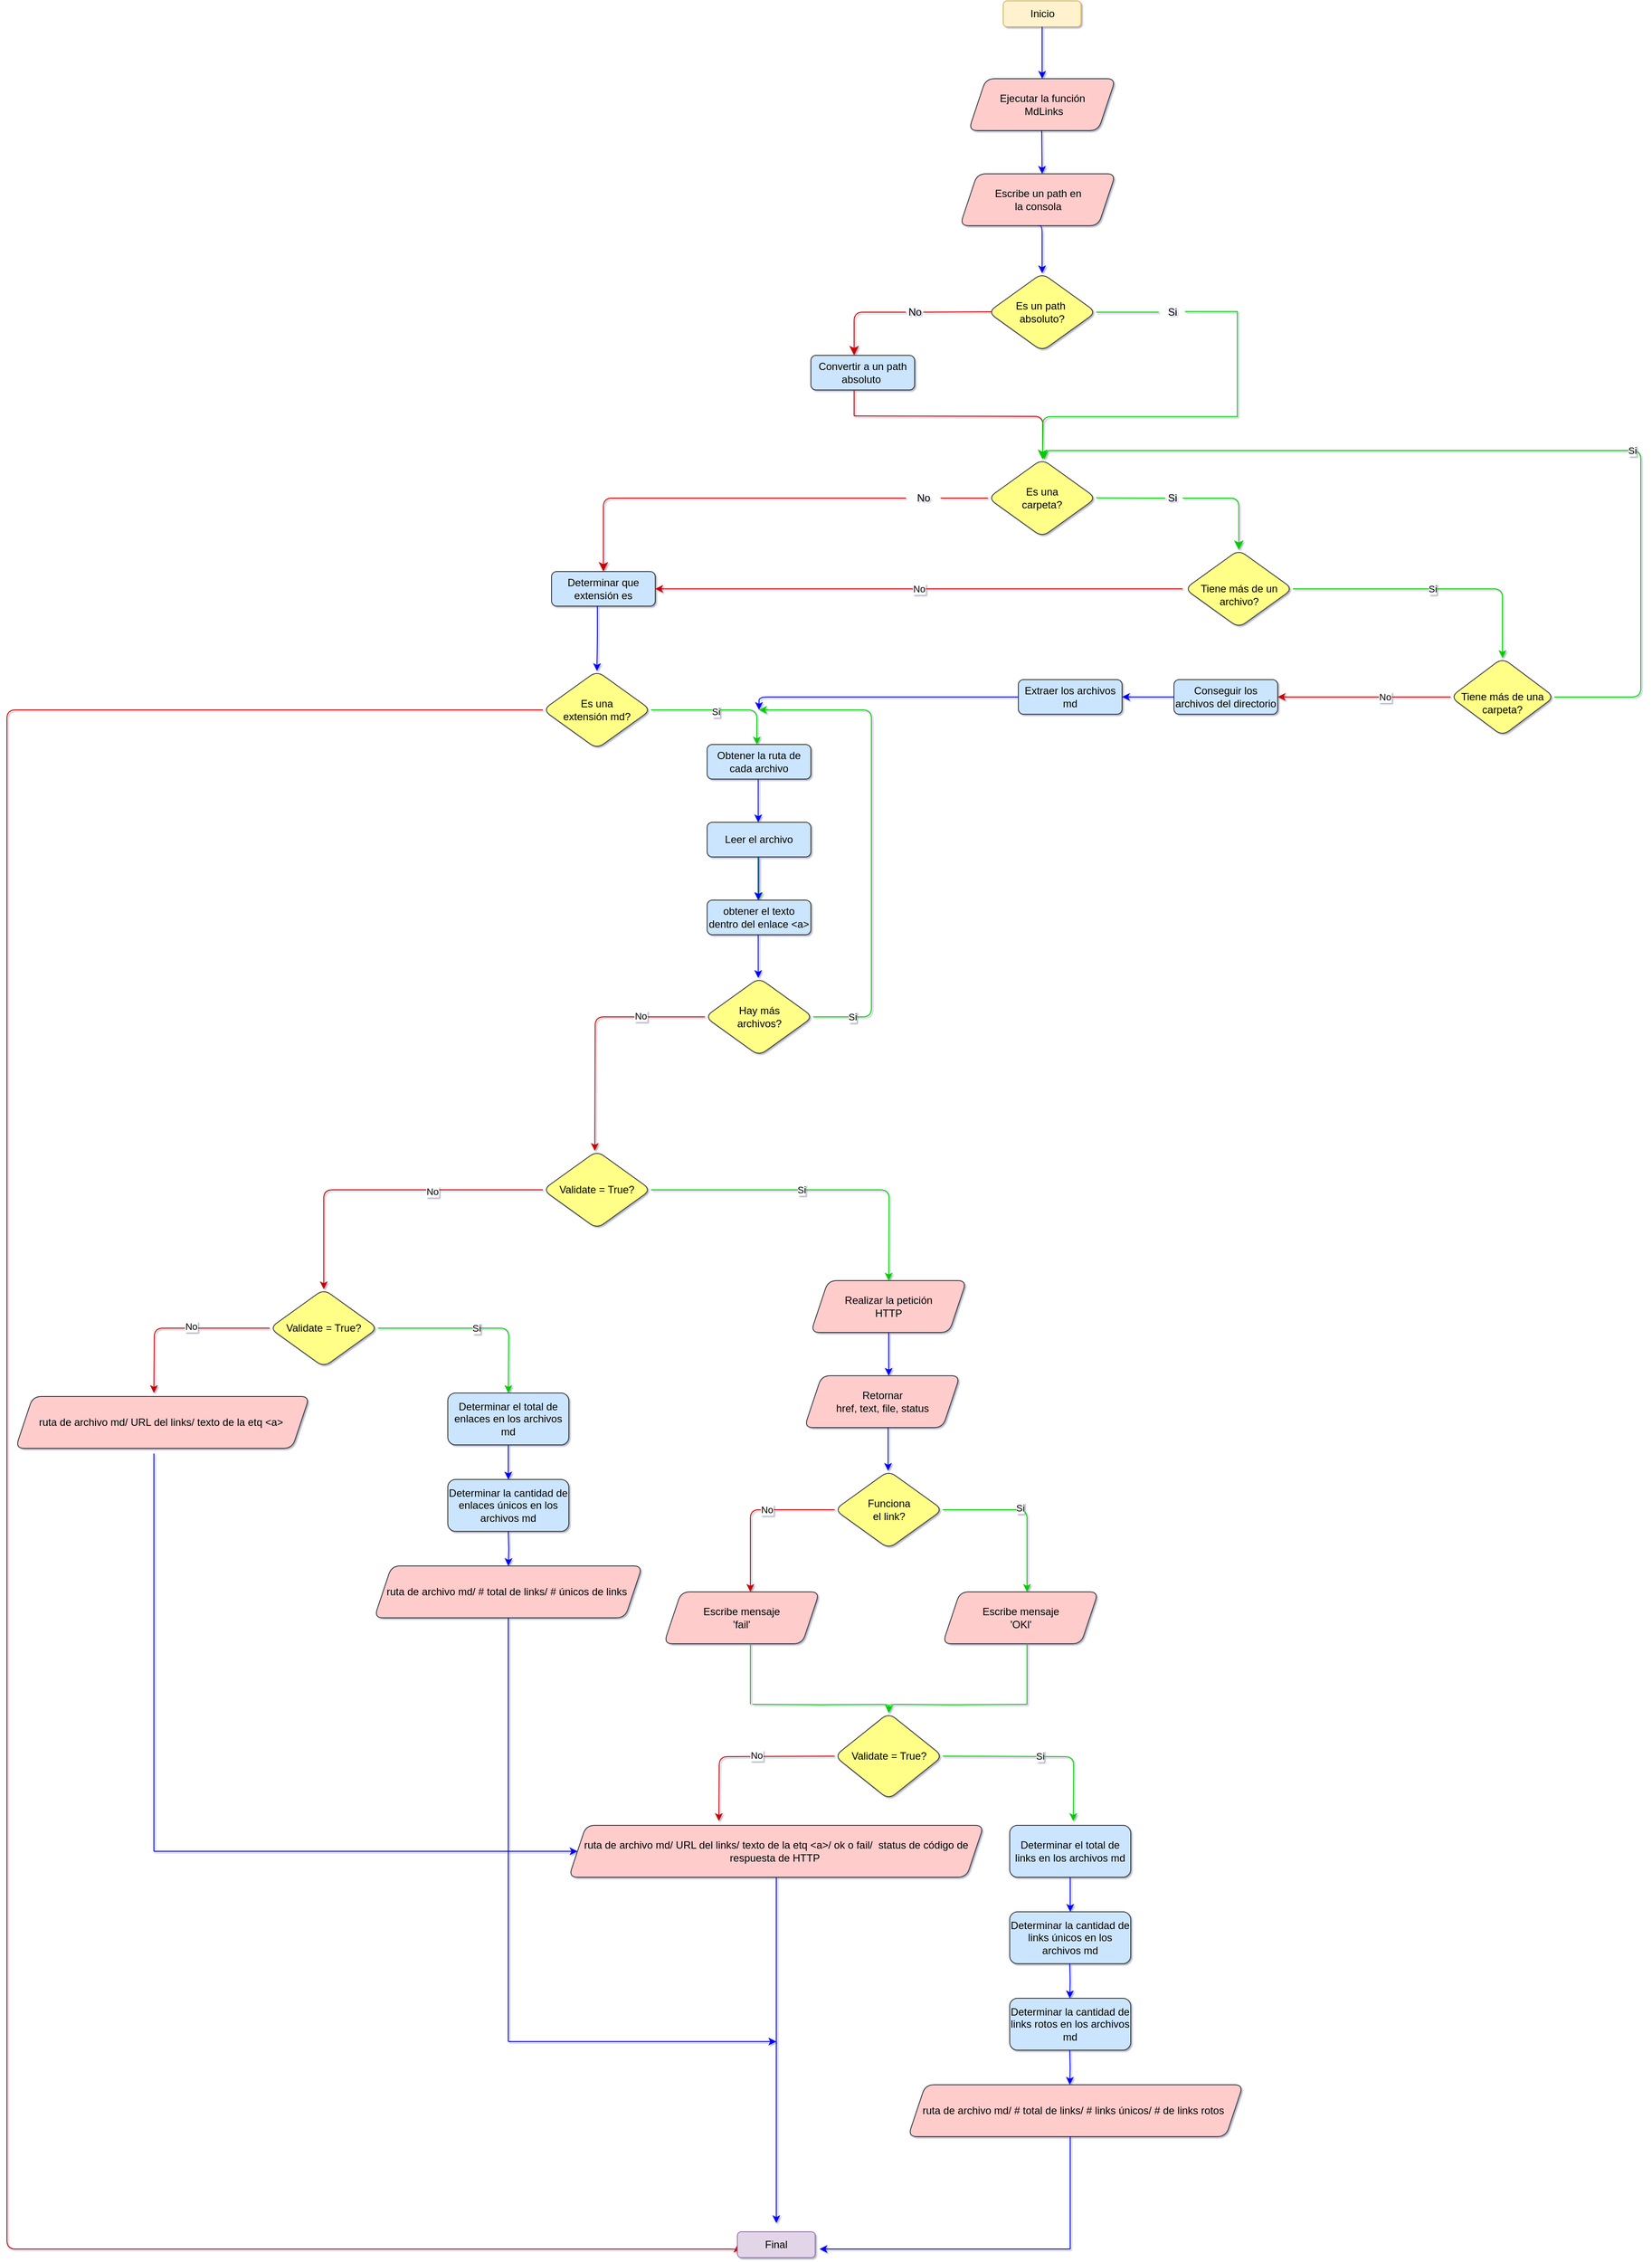 <mxfile>
    <diagram id="C5RBs43oDa-KdzZeNtuy" name="Page-1">
        <mxGraphModel dx="4140" dy="2360" grid="0" gridSize="10" guides="1" tooltips="1" connect="1" arrows="1" fold="1" page="1" pageScale="1" pageWidth="827" pageHeight="1169" background="#ffffff" math="0" shadow="1">
            <root>
                <mxCell id="WIyWlLk6GJQsqaUBKTNV-0"/>
                <mxCell id="WIyWlLk6GJQsqaUBKTNV-1" parent="WIyWlLk6GJQsqaUBKTNV-0"/>
                <mxCell id="WIyWlLk6GJQsqaUBKTNV-3" value="Inicio" style="rounded=1;whiteSpace=wrap;html=1;fontSize=12;glass=0;strokeWidth=1;shadow=0;fillColor=#fff2cc;strokeColor=#d6b656;" parent="WIyWlLk6GJQsqaUBKTNV-1" vertex="1">
                    <mxGeometry x="372.5" y="80" width="90" height="30" as="geometry"/>
                </mxCell>
                <mxCell id="GzxHe0S0takHzzs3fDO5-0" value="Ejecutar la función&lt;br&gt;&amp;nbsp;MdLinks" style="shape=parallelogram;perimeter=parallelogramPerimeter;whiteSpace=wrap;html=1;fixedSize=1;fillColor=#ffcccc;strokeColor=#36393d;rounded=1;" parent="WIyWlLk6GJQsqaUBKTNV-1" vertex="1">
                    <mxGeometry x="332.5" y="170" width="170" height="60" as="geometry"/>
                </mxCell>
                <mxCell id="GzxHe0S0takHzzs3fDO5-2" value="" style="endArrow=classic;html=1;rounded=1;strokeColor=#0000FF;" parent="WIyWlLk6GJQsqaUBKTNV-1" edge="1">
                    <mxGeometry width="50" height="50" relative="1" as="geometry">
                        <mxPoint x="417" y="230" as="sourcePoint"/>
                        <mxPoint x="417.5" y="280" as="targetPoint"/>
                    </mxGeometry>
                </mxCell>
                <mxCell id="GzxHe0S0takHzzs3fDO5-3" value="Escribe un path en &lt;br&gt;la consola" style="shape=parallelogram;perimeter=parallelogramPerimeter;whiteSpace=wrap;html=1;fixedSize=1;fillColor=#ffcccc;strokeColor=#36393d;rounded=1;" parent="WIyWlLk6GJQsqaUBKTNV-1" vertex="1">
                    <mxGeometry x="322.5" y="280" width="180" height="60" as="geometry"/>
                </mxCell>
                <mxCell id="GzxHe0S0takHzzs3fDO5-6" style="edgeStyle=orthogonalEdgeStyle;rounded=1;orthogonalLoop=1;jettySize=auto;html=1;exitX=0.5;exitY=1;exitDx=0;exitDy=0;entryX=0.5;entryY=0;entryDx=0;entryDy=0;strokeColor=#0000FF;" parent="WIyWlLk6GJQsqaUBKTNV-1" source="GzxHe0S0takHzzs3fDO5-3" target="GzxHe0S0takHzzs3fDO5-42" edge="1">
                    <mxGeometry x="-0.143" y="20" relative="1" as="geometry">
                        <mxPoint x="418" y="390" as="targetPoint"/>
                        <Array as="points">
                            <mxPoint x="418" y="340"/>
                        </Array>
                        <mxPoint as="offset"/>
                    </mxGeometry>
                </mxCell>
                <mxCell id="GzxHe0S0takHzzs3fDO5-11" value="" style="endArrow=none;html=1;rounded=1;fillColor=#d5e8d4;strokeColor=#00CC00;exitX=1;exitY=0.5;exitDx=0;exitDy=0;" parent="WIyWlLk6GJQsqaUBKTNV-1" source="GzxHe0S0takHzzs3fDO5-42" target="GzxHe0S0takHzzs3fDO5-12" edge="1">
                    <mxGeometry width="50" height="50" relative="1" as="geometry">
                        <mxPoint x="467.5" y="444.67" as="sourcePoint"/>
                        <mxPoint x="550" y="440" as="targetPoint"/>
                        <Array as="points">
                            <mxPoint x="530" y="440"/>
                        </Array>
                    </mxGeometry>
                </mxCell>
                <mxCell id="GzxHe0S0takHzzs3fDO5-12" value="Si" style="text;html=1;align=center;verticalAlign=middle;resizable=0;points=[];autosize=1;strokeColor=none;fillColor=none;rounded=1;" parent="WIyWlLk6GJQsqaUBKTNV-1" vertex="1">
                    <mxGeometry x="552.5" y="425" width="30" height="30" as="geometry"/>
                </mxCell>
                <mxCell id="GzxHe0S0takHzzs3fDO5-15" value="" style="shape=partialRectangle;whiteSpace=wrap;html=1;bottom=0;right=0;fillColor=none;rotation=90;strokeColor=#00CC00;rounded=1;" parent="WIyWlLk6GJQsqaUBKTNV-1" vertex="1">
                    <mxGeometry x="552.5" y="470" width="121.5" height="60" as="geometry"/>
                </mxCell>
                <mxCell id="GzxHe0S0takHzzs3fDO5-18" value="Es una &lt;br&gt;carpeta?" style="rhombus;whiteSpace=wrap;html=1;fillColor=#ffff88;strokeColor=#36393d;rounded=1;" parent="WIyWlLk6GJQsqaUBKTNV-1" vertex="1">
                    <mxGeometry x="355" y="610" width="125" height="90" as="geometry"/>
                </mxCell>
                <mxCell id="GzxHe0S0takHzzs3fDO5-19" value="" style="endArrow=none;html=1;rounded=1;fillColor=#f8cecc;strokeColor=#CC0000;" parent="WIyWlLk6GJQsqaUBKTNV-1" edge="1">
                    <mxGeometry width="50" height="50" relative="1" as="geometry">
                        <mxPoint x="280" y="440" as="sourcePoint"/>
                        <mxPoint x="365" y="439.5" as="targetPoint"/>
                    </mxGeometry>
                </mxCell>
                <mxCell id="GzxHe0S0takHzzs3fDO5-22" value="No" style="text;html=1;align=center;verticalAlign=middle;resizable=0;points=[];autosize=1;strokeColor=none;fillColor=none;rounded=1;" parent="WIyWlLk6GJQsqaUBKTNV-1" vertex="1">
                    <mxGeometry x="250" y="425" width="40" height="30" as="geometry"/>
                </mxCell>
                <mxCell id="GzxHe0S0takHzzs3fDO5-23" value="" style="edgeStyle=segmentEdgeStyle;endArrow=classic;html=1;rounded=1;endSize=8;startSize=8;fillColor=#f8cecc;strokeColor=#CC0000;" parent="WIyWlLk6GJQsqaUBKTNV-1" edge="1">
                    <mxGeometry x="-0.2" y="-40" width="50" height="50" relative="1" as="geometry">
                        <mxPoint x="260" y="440" as="sourcePoint"/>
                        <mxPoint x="200" y="490" as="targetPoint"/>
                        <mxPoint as="offset"/>
                    </mxGeometry>
                </mxCell>
                <mxCell id="GzxHe0S0takHzzs3fDO5-24" value="Convertir a un path absoluto&amp;nbsp;" style="rounded=1;whiteSpace=wrap;html=1;fillColor=#cce5ff;strokeColor=#36393d;" parent="WIyWlLk6GJQsqaUBKTNV-1" vertex="1">
                    <mxGeometry x="150" y="490" width="120" height="40" as="geometry"/>
                </mxCell>
                <mxCell id="GzxHe0S0takHzzs3fDO5-30" value="" style="endArrow=none;html=1;rounded=1;strokeColor=#CC0000;" parent="WIyWlLk6GJQsqaUBKTNV-1" edge="1">
                    <mxGeometry width="50" height="50" relative="1" as="geometry">
                        <mxPoint x="200" y="560" as="sourcePoint"/>
                        <mxPoint x="200" y="530" as="targetPoint"/>
                        <Array as="points"/>
                    </mxGeometry>
                </mxCell>
                <mxCell id="GzxHe0S0takHzzs3fDO5-31" value="" style="endArrow=classic;html=1;rounded=1;strokeColor=#CC0000;edgeStyle=orthogonalEdgeStyle;" parent="WIyWlLk6GJQsqaUBKTNV-1" edge="1">
                    <mxGeometry width="50" height="50" relative="1" as="geometry">
                        <mxPoint x="200" y="560" as="sourcePoint"/>
                        <mxPoint x="418" y="610" as="targetPoint"/>
                    </mxGeometry>
                </mxCell>
                <mxCell id="GzxHe0S0takHzzs3fDO5-17" value="" style="edgeStyle=orthogonalEdgeStyle;endArrow=classic;html=1;rounded=1;endSize=8;startSize=8;exitX=1;exitY=0;exitDx=0;exitDy=0;fillColor=#d5e8d4;strokeColor=#00CC00;" parent="WIyWlLk6GJQsqaUBKTNV-1" source="GzxHe0S0takHzzs3fDO5-15" edge="1">
                    <mxGeometry x="-0.4" y="-170" width="50" height="50" relative="1" as="geometry">
                        <mxPoint x="477.5" y="560" as="sourcePoint"/>
                        <mxPoint x="418" y="610" as="targetPoint"/>
                        <Array as="points">
                            <mxPoint x="418" y="560"/>
                        </Array>
                        <mxPoint as="offset"/>
                    </mxGeometry>
                </mxCell>
                <mxCell id="GzxHe0S0takHzzs3fDO5-33" value="" style="endArrow=none;html=1;rounded=1;fillColor=#d5e8d4;strokeColor=#00CC00;" parent="WIyWlLk6GJQsqaUBKTNV-1" edge="1">
                    <mxGeometry width="50" height="50" relative="1" as="geometry">
                        <mxPoint x="480" y="654.68" as="sourcePoint"/>
                        <mxPoint x="560" y="655.01" as="targetPoint"/>
                    </mxGeometry>
                </mxCell>
                <mxCell id="GzxHe0S0takHzzs3fDO5-34" value="Si" style="text;html=1;align=center;verticalAlign=middle;resizable=0;points=[];autosize=1;strokeColor=none;fillColor=none;shadow=1;rounded=1;" parent="WIyWlLk6GJQsqaUBKTNV-1" vertex="1">
                    <mxGeometry x="552.5" y="640" width="30" height="30" as="geometry"/>
                </mxCell>
                <mxCell id="GzxHe0S0takHzzs3fDO5-36" value="" style="endArrow=none;html=1;rounded=1;fillColor=#f8cecc;strokeColor=#CC0000;entryX=0;entryY=0.5;entryDx=0;entryDy=0;" parent="WIyWlLk6GJQsqaUBKTNV-1" target="GzxHe0S0takHzzs3fDO5-18" edge="1">
                    <mxGeometry width="50" height="50" relative="1" as="geometry">
                        <mxPoint x="300" y="655" as="sourcePoint"/>
                        <mxPoint x="350" y="664" as="targetPoint"/>
                        <Array as="points">
                            <mxPoint x="310" y="655"/>
                        </Array>
                    </mxGeometry>
                </mxCell>
                <mxCell id="GzxHe0S0takHzzs3fDO5-39" value="" style="edgeStyle=segmentEdgeStyle;endArrow=classic;html=1;rounded=1;endSize=8;startSize=8;strokeColor=#00CC00;entryX=0.5;entryY=0;entryDx=0;entryDy=0;" parent="WIyWlLk6GJQsqaUBKTNV-1" target="GzxHe0S0takHzzs3fDO5-50" edge="1">
                    <mxGeometry x="-0.52" y="25" width="50" height="50" relative="1" as="geometry">
                        <mxPoint x="580" y="655" as="sourcePoint"/>
                        <mxPoint x="642.99" y="700" as="targetPoint"/>
                        <Array as="points">
                            <mxPoint x="645" y="655"/>
                        </Array>
                        <mxPoint as="offset"/>
                    </mxGeometry>
                </mxCell>
                <mxCell id="GzxHe0S0takHzzs3fDO5-42" value="Es un path&amp;nbsp;&lt;br&gt;absoluto?" style="rhombus;whiteSpace=wrap;html=1;fillColor=#ffff88;strokeColor=#36393d;rounded=1;" parent="WIyWlLk6GJQsqaUBKTNV-1" vertex="1">
                    <mxGeometry x="355" y="395" width="125" height="90" as="geometry"/>
                </mxCell>
                <mxCell id="GzxHe0S0takHzzs3fDO5-50" value="&lt;br&gt;Tiene más de un archivo?" style="rhombus;whiteSpace=wrap;html=1;fillColor=#ffff88;strokeColor=#36393d;rounded=1;" parent="WIyWlLk6GJQsqaUBKTNV-1" vertex="1">
                    <mxGeometry x="582.5" y="715" width="125" height="90" as="geometry"/>
                </mxCell>
                <mxCell id="GzxHe0S0takHzzs3fDO5-58" value="Determinar que extensión es" style="rounded=1;whiteSpace=wrap;html=1;fillColor=#cce5ff;strokeColor=#36393d;" parent="WIyWlLk6GJQsqaUBKTNV-1" vertex="1">
                    <mxGeometry x="-150" y="740" width="120" height="40" as="geometry"/>
                </mxCell>
                <mxCell id="GzxHe0S0takHzzs3fDO5-59" value="No" style="endArrow=classic;html=1;rounded=1;strokeColor=#CC0000;entryX=1;entryY=0.5;entryDx=0;entryDy=0;" parent="WIyWlLk6GJQsqaUBKTNV-1" target="GzxHe0S0takHzzs3fDO5-58" edge="1">
                    <mxGeometry width="50" height="50" relative="1" as="geometry">
                        <mxPoint x="580" y="760" as="sourcePoint"/>
                        <mxPoint x="380" y="744.63" as="targetPoint"/>
                    </mxGeometry>
                </mxCell>
                <mxCell id="GzxHe0S0takHzzs3fDO5-60" value="Si" style="endArrow=classic;html=1;rounded=1;strokeColor=#00CC00;exitX=1;exitY=0.5;exitDx=0;exitDy=0;entryX=0.5;entryY=0;entryDx=0;entryDy=0;" parent="WIyWlLk6GJQsqaUBKTNV-1" source="GzxHe0S0takHzzs3fDO5-50" target="GzxHe0S0takHzzs3fDO5-61" edge="1">
                    <mxGeometry width="50" height="50" relative="1" as="geometry">
                        <mxPoint x="680" y="744.63" as="sourcePoint"/>
                        <mxPoint x="950" y="790" as="targetPoint"/>
                        <Array as="points">
                            <mxPoint x="850" y="760"/>
                            <mxPoint x="950" y="760"/>
                        </Array>
                    </mxGeometry>
                </mxCell>
                <mxCell id="GzxHe0S0takHzzs3fDO5-64" style="edgeStyle=orthogonalEdgeStyle;rounded=1;orthogonalLoop=1;jettySize=auto;html=1;strokeColor=#00CC00;exitX=1;exitY=0.5;exitDx=0;exitDy=0;" parent="WIyWlLk6GJQsqaUBKTNV-1" source="GzxHe0S0takHzzs3fDO5-61" edge="1">
                    <mxGeometry relative="1" as="geometry">
                        <mxPoint x="420" y="610" as="targetPoint"/>
                        <mxPoint x="1020" y="835" as="sourcePoint"/>
                        <Array as="points">
                            <mxPoint x="1110" y="885"/>
                            <mxPoint x="1110" y="600"/>
                            <mxPoint x="420" y="600"/>
                        </Array>
                    </mxGeometry>
                </mxCell>
                <mxCell id="GzxHe0S0takHzzs3fDO5-66" value="Si" style="edgeLabel;html=1;align=center;verticalAlign=middle;resizable=0;points=[];rounded=1;" parent="GzxHe0S0takHzzs3fDO5-64" vertex="1" connectable="0">
                    <mxGeometry x="-0.272" relative="1" as="geometry">
                        <mxPoint as="offset"/>
                    </mxGeometry>
                </mxCell>
                <mxCell id="GzxHe0S0takHzzs3fDO5-67" style="edgeStyle=orthogonalEdgeStyle;rounded=1;orthogonalLoop=1;jettySize=auto;html=1;strokeColor=#CC0000;fillColor=#f8cecc;entryX=1;entryY=0.5;entryDx=0;entryDy=0;" parent="WIyWlLk6GJQsqaUBKTNV-1" source="GzxHe0S0takHzzs3fDO5-61" target="GzxHe0S0takHzzs3fDO5-69" edge="1">
                    <mxGeometry relative="1" as="geometry">
                        <mxPoint x="690" y="830" as="targetPoint"/>
                        <Array as="points"/>
                    </mxGeometry>
                </mxCell>
                <mxCell id="GzxHe0S0takHzzs3fDO5-68" value="No" style="edgeLabel;html=1;align=center;verticalAlign=middle;resizable=0;points=[];rounded=1;" parent="GzxHe0S0takHzzs3fDO5-67" vertex="1" connectable="0">
                    <mxGeometry x="-0.238" relative="1" as="geometry">
                        <mxPoint as="offset"/>
                    </mxGeometry>
                </mxCell>
                <mxCell id="GzxHe0S0takHzzs3fDO5-61" value="&lt;br&gt;Tiene más de una carpeta?" style="rhombus;whiteSpace=wrap;html=1;fillColor=#ffff88;strokeColor=#36393d;rounded=1;" parent="WIyWlLk6GJQsqaUBKTNV-1" vertex="1">
                    <mxGeometry x="890" y="840" width="120" height="90" as="geometry"/>
                </mxCell>
                <mxCell id="GzxHe0S0takHzzs3fDO5-109" style="edgeStyle=orthogonalEdgeStyle;rounded=1;orthogonalLoop=1;jettySize=auto;html=1;entryX=1;entryY=0.5;entryDx=0;entryDy=0;strokeColor=#0000FF;" parent="WIyWlLk6GJQsqaUBKTNV-1" source="GzxHe0S0takHzzs3fDO5-69" target="GzxHe0S0takHzzs3fDO5-71" edge="1">
                    <mxGeometry relative="1" as="geometry"/>
                </mxCell>
                <mxCell id="GzxHe0S0takHzzs3fDO5-69" value="Conseguir los archivos del directorio" style="rounded=1;whiteSpace=wrap;html=1;fillColor=#cce5ff;strokeColor=#36393d;" parent="WIyWlLk6GJQsqaUBKTNV-1" vertex="1">
                    <mxGeometry x="570" y="865" width="120" height="40" as="geometry"/>
                </mxCell>
                <mxCell id="GzxHe0S0takHzzs3fDO5-108" style="edgeStyle=orthogonalEdgeStyle;rounded=1;orthogonalLoop=1;jettySize=auto;html=1;strokeColor=#0000FF;" parent="WIyWlLk6GJQsqaUBKTNV-1" source="GzxHe0S0takHzzs3fDO5-71" edge="1">
                    <mxGeometry relative="1" as="geometry">
                        <mxPoint x="90" y="900" as="targetPoint"/>
                        <Array as="points">
                            <mxPoint x="90" y="885"/>
                        </Array>
                    </mxGeometry>
                </mxCell>
                <mxCell id="GzxHe0S0takHzzs3fDO5-71" value="Extraer los archivos md" style="rounded=1;whiteSpace=wrap;html=1;fillColor=#cce5ff;strokeColor=#36393d;" parent="WIyWlLk6GJQsqaUBKTNV-1" vertex="1">
                    <mxGeometry x="390" y="865" width="120" height="40" as="geometry"/>
                </mxCell>
                <mxCell id="GzxHe0S0takHzzs3fDO5-78" style="edgeStyle=orthogonalEdgeStyle;rounded=1;orthogonalLoop=1;jettySize=auto;html=1;strokeColor=#00CC00;entryX=0.5;entryY=0;entryDx=0;entryDy=0;" parent="WIyWlLk6GJQsqaUBKTNV-1" source="GzxHe0S0takHzzs3fDO5-72" edge="1">
                    <mxGeometry relative="1" as="geometry">
                        <mxPoint x="87.5" y="940" as="targetPoint"/>
                        <Array as="points">
                            <mxPoint x="88" y="900"/>
                        </Array>
                    </mxGeometry>
                </mxCell>
                <mxCell id="GzxHe0S0takHzzs3fDO5-79" value="Si" style="edgeLabel;html=1;align=center;verticalAlign=middle;resizable=0;points=[];rounded=1;" parent="GzxHe0S0takHzzs3fDO5-78" vertex="1" connectable="0">
                    <mxGeometry x="-0.083" y="-2" relative="1" as="geometry">
                        <mxPoint as="offset"/>
                    </mxGeometry>
                </mxCell>
                <mxCell id="GzxHe0S0takHzzs3fDO5-81" style="edgeStyle=orthogonalEdgeStyle;rounded=1;orthogonalLoop=1;jettySize=auto;html=1;strokeColor=#CC0000;entryX=0;entryY=0.5;entryDx=0;entryDy=0;" parent="WIyWlLk6GJQsqaUBKTNV-1" source="GzxHe0S0takHzzs3fDO5-72" target="GzxHe0S0takHzzs3fDO5-174" edge="1">
                    <mxGeometry relative="1" as="geometry">
                        <mxPoint x="-200" y="2440" as="targetPoint"/>
                        <Array as="points">
                            <mxPoint x="-780" y="900"/>
                            <mxPoint x="-780" y="2680"/>
                            <mxPoint x="65" y="2680"/>
                        </Array>
                    </mxGeometry>
                </mxCell>
                <mxCell id="GzxHe0S0takHzzs3fDO5-72" value="Es una &lt;br&gt;extensión md?" style="rhombus;whiteSpace=wrap;html=1;fillColor=#ffff88;strokeColor=#36393d;rounded=1;" parent="WIyWlLk6GJQsqaUBKTNV-1" vertex="1">
                    <mxGeometry x="-160" y="855" width="125" height="90" as="geometry"/>
                </mxCell>
                <mxCell id="GzxHe0S0takHzzs3fDO5-77" value="" style="group;rounded=1;" parent="WIyWlLk6GJQsqaUBKTNV-1" vertex="1" connectable="0">
                    <mxGeometry x="120" y="640" width="180" height="30" as="geometry"/>
                </mxCell>
                <mxCell id="GzxHe0S0takHzzs3fDO5-37" value="No" style="text;html=1;align=center;verticalAlign=middle;resizable=0;points=[];autosize=1;strokeColor=none;fillColor=none;rounded=1;" parent="GzxHe0S0takHzzs3fDO5-77" vertex="1">
                    <mxGeometry x="140" width="40" height="30" as="geometry"/>
                </mxCell>
                <mxCell id="GzxHe0S0takHzzs3fDO5-55" value="" style="edgeStyle=segmentEdgeStyle;endArrow=classic;html=1;rounded=1;endSize=8;startSize=8;fillColor=#f8cecc;strokeColor=#CC0000;entryX=0.5;entryY=0;entryDx=0;entryDy=0;" parent="GzxHe0S0takHzzs3fDO5-77" source="GzxHe0S0takHzzs3fDO5-37" target="GzxHe0S0takHzzs3fDO5-58" edge="1">
                    <mxGeometry x="-0.2" y="-40" width="50" height="50" relative="1" as="geometry">
                        <mxPoint x="160" y="10" as="sourcePoint"/>
                        <mxPoint y="70" as="targetPoint"/>
                        <mxPoint as="offset"/>
                        <Array as="points">
                            <mxPoint x="-210" y="15"/>
                            <mxPoint x="-210" y="85"/>
                        </Array>
                    </mxGeometry>
                </mxCell>
                <mxCell id="GzxHe0S0takHzzs3fDO5-74" style="edgeStyle=orthogonalEdgeStyle;rounded=1;orthogonalLoop=1;jettySize=auto;html=1;strokeColor=#0000FF;entryX=0.5;entryY=0;entryDx=0;entryDy=0;" parent="GzxHe0S0takHzzs3fDO5-77" source="GzxHe0S0takHzzs3fDO5-58" target="GzxHe0S0takHzzs3fDO5-72" edge="1">
                    <mxGeometry relative="1" as="geometry">
                        <mxPoint y="150" as="targetPoint"/>
                        <Array as="points">
                            <mxPoint x="-217" y="180"/>
                            <mxPoint x="-217" y="180"/>
                        </Array>
                    </mxGeometry>
                </mxCell>
                <mxCell id="GzxHe0S0takHzzs3fDO5-86" style="edgeStyle=orthogonalEdgeStyle;rounded=1;orthogonalLoop=1;jettySize=auto;html=1;strokeColor=#0000FF;" parent="WIyWlLk6GJQsqaUBKTNV-1" edge="1">
                    <mxGeometry relative="1" as="geometry">
                        <mxPoint x="89.09" y="1030" as="targetPoint"/>
                        <mxPoint x="89.09" y="980" as="sourcePoint"/>
                        <Array as="points">
                            <mxPoint x="89.09" y="990"/>
                            <mxPoint x="89.09" y="990"/>
                        </Array>
                    </mxGeometry>
                </mxCell>
                <mxCell id="GzxHe0S0takHzzs3fDO5-85" value="Obtener la ruta de cada archivo" style="rounded=1;whiteSpace=wrap;html=1;fillColor=#cce5ff;strokeColor=#36393d;" parent="WIyWlLk6GJQsqaUBKTNV-1" vertex="1">
                    <mxGeometry x="30" y="940" width="120" height="40" as="geometry"/>
                </mxCell>
                <mxCell id="GzxHe0S0takHzzs3fDO5-94" value="" style="edgeStyle=orthogonalEdgeStyle;rounded=1;orthogonalLoop=1;jettySize=auto;html=1;strokeColor=#00CC00;" parent="WIyWlLk6GJQsqaUBKTNV-1" source="GzxHe0S0takHzzs3fDO5-87" target="GzxHe0S0takHzzs3fDO5-89" edge="1">
                    <mxGeometry relative="1" as="geometry"/>
                </mxCell>
                <mxCell id="GzxHe0S0takHzzs3fDO5-87" value="Leer el archivo" style="rounded=1;whiteSpace=wrap;html=1;fillColor=#cce5ff;strokeColor=#36393d;" parent="WIyWlLk6GJQsqaUBKTNV-1" vertex="1">
                    <mxGeometry x="30" y="1030" width="120" height="40" as="geometry"/>
                </mxCell>
                <mxCell id="GzxHe0S0takHzzs3fDO5-89" value="obtener el texto dentro del enlace &amp;lt;a&amp;gt;" style="rounded=1;whiteSpace=wrap;html=1;fillColor=#cce5ff;strokeColor=#36393d;" parent="WIyWlLk6GJQsqaUBKTNV-1" vertex="1">
                    <mxGeometry x="30" y="1120" width="120" height="40" as="geometry"/>
                </mxCell>
                <mxCell id="GzxHe0S0takHzzs3fDO5-91" style="edgeStyle=orthogonalEdgeStyle;rounded=1;orthogonalLoop=1;jettySize=auto;html=1;strokeColor=#0000FF;" parent="WIyWlLk6GJQsqaUBKTNV-1" edge="1">
                    <mxGeometry relative="1" as="geometry">
                        <mxPoint x="89.09" y="1120" as="targetPoint"/>
                        <mxPoint x="89.09" y="1070" as="sourcePoint"/>
                        <Array as="points">
                            <mxPoint x="89.09" y="1080"/>
                            <mxPoint x="89.09" y="1080"/>
                        </Array>
                    </mxGeometry>
                </mxCell>
                <mxCell id="GzxHe0S0takHzzs3fDO5-95" style="edgeStyle=orthogonalEdgeStyle;rounded=1;orthogonalLoop=1;jettySize=auto;html=1;strokeColor=#0000FF;" parent="WIyWlLk6GJQsqaUBKTNV-1" edge="1">
                    <mxGeometry relative="1" as="geometry">
                        <mxPoint x="89.09" y="1210" as="targetPoint"/>
                        <mxPoint x="89.09" y="1160" as="sourcePoint"/>
                        <Array as="points">
                            <mxPoint x="89.09" y="1170"/>
                            <mxPoint x="89.09" y="1170"/>
                        </Array>
                    </mxGeometry>
                </mxCell>
                <mxCell id="GzxHe0S0takHzzs3fDO5-98" style="edgeStyle=orthogonalEdgeStyle;rounded=1;orthogonalLoop=1;jettySize=auto;html=1;strokeColor=#00CC00;" parent="WIyWlLk6GJQsqaUBKTNV-1" source="GzxHe0S0takHzzs3fDO5-96" edge="1">
                    <mxGeometry relative="1" as="geometry">
                        <mxPoint x="90" y="900" as="targetPoint"/>
                        <Array as="points">
                            <mxPoint x="220" y="1255"/>
                            <mxPoint x="220" y="900"/>
                        </Array>
                    </mxGeometry>
                </mxCell>
                <mxCell id="GzxHe0S0takHzzs3fDO5-100" value="Si" style="edgeLabel;html=1;align=center;verticalAlign=middle;resizable=0;points=[];rounded=1;" parent="GzxHe0S0takHzzs3fDO5-98" vertex="1" connectable="0">
                    <mxGeometry x="-0.835" relative="1" as="geometry">
                        <mxPoint as="offset"/>
                    </mxGeometry>
                </mxCell>
                <mxCell id="GzxHe0S0takHzzs3fDO5-110" style="edgeStyle=orthogonalEdgeStyle;rounded=1;orthogonalLoop=1;jettySize=auto;html=1;strokeColor=#CC0000;" parent="WIyWlLk6GJQsqaUBKTNV-1" source="GzxHe0S0takHzzs3fDO5-96" edge="1">
                    <mxGeometry relative="1" as="geometry">
                        <mxPoint x="-100" y="1410" as="targetPoint"/>
                    </mxGeometry>
                </mxCell>
                <mxCell id="GzxHe0S0takHzzs3fDO5-112" value="No" style="edgeLabel;html=1;align=center;verticalAlign=middle;resizable=0;points=[];rounded=1;" parent="GzxHe0S0takHzzs3fDO5-110" vertex="1" connectable="0">
                    <mxGeometry x="-0.469" y="-1" relative="1" as="geometry">
                        <mxPoint as="offset"/>
                    </mxGeometry>
                </mxCell>
                <mxCell id="GzxHe0S0takHzzs3fDO5-96" value="Hay más &lt;br&gt;archivos?" style="rhombus;whiteSpace=wrap;html=1;fillColor=#ffff88;strokeColor=#36393d;rounded=1;" parent="WIyWlLk6GJQsqaUBKTNV-1" vertex="1">
                    <mxGeometry x="27.5" y="1210" width="125" height="90" as="geometry"/>
                </mxCell>
                <mxCell id="GzxHe0S0takHzzs3fDO5-114" style="edgeStyle=orthogonalEdgeStyle;rounded=1;orthogonalLoop=1;jettySize=auto;html=1;strokeColor=#00CC00;" parent="WIyWlLk6GJQsqaUBKTNV-1" source="GzxHe0S0takHzzs3fDO5-113" edge="1">
                    <mxGeometry relative="1" as="geometry">
                        <mxPoint x="240" y="1560" as="targetPoint"/>
                    </mxGeometry>
                </mxCell>
                <mxCell id="GzxHe0S0takHzzs3fDO5-115" value="Si" style="edgeLabel;html=1;align=center;verticalAlign=middle;resizable=0;points=[];rounded=1;" parent="GzxHe0S0takHzzs3fDO5-114" vertex="1" connectable="0">
                    <mxGeometry x="-0.088" relative="1" as="geometry">
                        <mxPoint as="offset"/>
                    </mxGeometry>
                </mxCell>
                <mxCell id="GzxHe0S0takHzzs3fDO5-122" style="edgeStyle=orthogonalEdgeStyle;rounded=1;orthogonalLoop=1;jettySize=auto;html=1;strokeColor=#CC0000;entryX=0.5;entryY=0;entryDx=0;entryDy=0;" parent="WIyWlLk6GJQsqaUBKTNV-1" source="GzxHe0S0takHzzs3fDO5-113" target="GzxHe0S0takHzzs3fDO5-124" edge="1">
                    <mxGeometry relative="1" as="geometry">
                        <mxPoint x="-400" y="1560" as="targetPoint"/>
                        <Array as="points">
                            <mxPoint x="-413" y="1455"/>
                        </Array>
                    </mxGeometry>
                </mxCell>
                <mxCell id="GzxHe0S0takHzzs3fDO5-123" value="No" style="edgeLabel;html=1;align=center;verticalAlign=middle;resizable=0;points=[];rounded=1;" parent="GzxHe0S0takHzzs3fDO5-122" vertex="1" connectable="0">
                    <mxGeometry x="-0.302" y="2" relative="1" as="geometry">
                        <mxPoint as="offset"/>
                    </mxGeometry>
                </mxCell>
                <mxCell id="GzxHe0S0takHzzs3fDO5-113" value="Validate = True?" style="rhombus;whiteSpace=wrap;html=1;fillColor=#ffff88;strokeColor=#36393d;rounded=1;" parent="WIyWlLk6GJQsqaUBKTNV-1" vertex="1">
                    <mxGeometry x="-160" y="1410" width="125" height="90" as="geometry"/>
                </mxCell>
                <mxCell id="GzxHe0S0takHzzs3fDO5-121" style="edgeStyle=orthogonalEdgeStyle;rounded=1;orthogonalLoop=1;jettySize=auto;html=1;strokeColor=#0000FF;" parent="WIyWlLk6GJQsqaUBKTNV-1" source="GzxHe0S0takHzzs3fDO5-119" edge="1">
                    <mxGeometry relative="1" as="geometry">
                        <mxPoint x="240" y="1670" as="targetPoint"/>
                    </mxGeometry>
                </mxCell>
                <mxCell id="GzxHe0S0takHzzs3fDO5-119" value="Realizar la petición&lt;br&gt;HTTP" style="shape=parallelogram;perimeter=parallelogramPerimeter;whiteSpace=wrap;html=1;fixedSize=1;fillColor=#ffcccc;strokeColor=#36393d;rounded=1;" parent="WIyWlLk6GJQsqaUBKTNV-1" vertex="1">
                    <mxGeometry x="150" y="1560" width="180" height="60" as="geometry"/>
                </mxCell>
                <mxCell id="GzxHe0S0takHzzs3fDO5-120" value="Retornar&lt;br&gt;href, text, file, status" style="shape=parallelogram;perimeter=parallelogramPerimeter;whiteSpace=wrap;html=1;fixedSize=1;fillColor=#ffcccc;strokeColor=#36393d;rounded=1;" parent="WIyWlLk6GJQsqaUBKTNV-1" vertex="1">
                    <mxGeometry x="142.5" y="1670" width="180" height="60" as="geometry"/>
                </mxCell>
                <mxCell id="GzxHe0S0takHzzs3fDO5-128" value="Si" style="edgeStyle=orthogonalEdgeStyle;rounded=1;orthogonalLoop=1;jettySize=auto;html=1;strokeColor=#00CC00;" parent="WIyWlLk6GJQsqaUBKTNV-1" source="GzxHe0S0takHzzs3fDO5-124" edge="1">
                    <mxGeometry relative="1" as="geometry">
                        <mxPoint x="-200" y="1690" as="targetPoint"/>
                    </mxGeometry>
                </mxCell>
                <mxCell id="GzxHe0S0takHzzs3fDO5-138" style="edgeStyle=orthogonalEdgeStyle;rounded=1;orthogonalLoop=1;jettySize=auto;html=1;strokeColor=#CC0000;" parent="WIyWlLk6GJQsqaUBKTNV-1" source="GzxHe0S0takHzzs3fDO5-124" edge="1">
                    <mxGeometry relative="1" as="geometry">
                        <mxPoint x="-610" y="1690" as="targetPoint"/>
                    </mxGeometry>
                </mxCell>
                <mxCell id="GzxHe0S0takHzzs3fDO5-155" value="No" style="edgeLabel;html=1;align=center;verticalAlign=middle;resizable=0;points=[];rounded=1;" parent="GzxHe0S0takHzzs3fDO5-138" vertex="1" connectable="0">
                    <mxGeometry x="-0.124" y="-2" relative="1" as="geometry">
                        <mxPoint as="offset"/>
                    </mxGeometry>
                </mxCell>
                <mxCell id="GzxHe0S0takHzzs3fDO5-124" value="Validate = True?" style="rhombus;whiteSpace=wrap;html=1;fillColor=#ffff88;strokeColor=#36393d;rounded=1;" parent="WIyWlLk6GJQsqaUBKTNV-1" vertex="1">
                    <mxGeometry x="-476" y="1570" width="125" height="90" as="geometry"/>
                </mxCell>
                <mxCell id="GzxHe0S0takHzzs3fDO5-133" style="edgeStyle=orthogonalEdgeStyle;rounded=1;orthogonalLoop=1;jettySize=auto;html=1;strokeColor=#0000FF;" parent="WIyWlLk6GJQsqaUBKTNV-1" source="GzxHe0S0takHzzs3fDO5-129" edge="1">
                    <mxGeometry relative="1" as="geometry">
                        <mxPoint x="-200" y="1790" as="targetPoint"/>
                    </mxGeometry>
                </mxCell>
                <mxCell id="GzxHe0S0takHzzs3fDO5-129" value="Determinar el total de enlaces en los archivos md" style="rounded=1;whiteSpace=wrap;html=1;fillColor=#cce5ff;strokeColor=#36393d;" parent="WIyWlLk6GJQsqaUBKTNV-1" vertex="1">
                    <mxGeometry x="-270" y="1690" width="140" height="60" as="geometry"/>
                </mxCell>
                <mxCell id="GzxHe0S0takHzzs3fDO5-134" value="Determinar la cantidad de enlaces únicos en los archivos md" style="rounded=1;whiteSpace=wrap;html=1;fillColor=#cce5ff;strokeColor=#36393d;" parent="WIyWlLk6GJQsqaUBKTNV-1" vertex="1">
                    <mxGeometry x="-270" y="1790" width="140" height="60" as="geometry"/>
                </mxCell>
                <mxCell id="GzxHe0S0takHzzs3fDO5-135" style="edgeStyle=orthogonalEdgeStyle;rounded=1;orthogonalLoop=1;jettySize=auto;html=1;strokeColor=#0000FF;" parent="WIyWlLk6GJQsqaUBKTNV-1" edge="1">
                    <mxGeometry relative="1" as="geometry">
                        <mxPoint x="-200" y="1890" as="targetPoint"/>
                        <mxPoint x="-200" y="1850" as="sourcePoint"/>
                    </mxGeometry>
                </mxCell>
                <mxCell id="GzxHe0S0takHzzs3fDO5-137" value="ruta de archivo md/ # total de links/ # únicos de links&amp;nbsp;" style="shape=parallelogram;perimeter=parallelogramPerimeter;whiteSpace=wrap;html=1;fixedSize=1;fillColor=#ffcccc;strokeColor=#36393d;rounded=1;" parent="WIyWlLk6GJQsqaUBKTNV-1" vertex="1">
                    <mxGeometry x="-355" y="1890" width="310" height="60" as="geometry"/>
                </mxCell>
                <mxCell id="GzxHe0S0takHzzs3fDO5-139" value="ruta de archivo md/ URL del links/ texto de la etq &amp;lt;a&amp;gt;&amp;nbsp;" style="shape=parallelogram;perimeter=parallelogramPerimeter;whiteSpace=wrap;html=1;fixedSize=1;fillColor=#ffcccc;strokeColor=#36393d;rounded=1;" parent="WIyWlLk6GJQsqaUBKTNV-1" vertex="1">
                    <mxGeometry x="-770" y="1694" width="340" height="60" as="geometry"/>
                </mxCell>
                <mxCell id="GzxHe0S0takHzzs3fDO5-140" style="edgeStyle=orthogonalEdgeStyle;rounded=1;orthogonalLoop=1;jettySize=auto;html=1;strokeColor=#0000FF;" parent="WIyWlLk6GJQsqaUBKTNV-1" edge="1">
                    <mxGeometry relative="1" as="geometry">
                        <mxPoint x="239.29" y="1780" as="targetPoint"/>
                        <mxPoint x="239.29" y="1730" as="sourcePoint"/>
                    </mxGeometry>
                </mxCell>
                <mxCell id="GzxHe0S0takHzzs3fDO5-142" style="edgeStyle=orthogonalEdgeStyle;rounded=1;orthogonalLoop=1;jettySize=auto;html=1;strokeColor=#00CC00;" parent="WIyWlLk6GJQsqaUBKTNV-1" source="GzxHe0S0takHzzs3fDO5-141" edge="1">
                    <mxGeometry relative="1" as="geometry">
                        <mxPoint x="400" y="1920" as="targetPoint"/>
                        <Array as="points">
                            <mxPoint x="400" y="1825"/>
                            <mxPoint x="400" y="1920"/>
                        </Array>
                    </mxGeometry>
                </mxCell>
                <mxCell id="GzxHe0S0takHzzs3fDO5-144" value="Si" style="edgeLabel;html=1;align=center;verticalAlign=middle;resizable=0;points=[];rounded=1;" parent="GzxHe0S0takHzzs3fDO5-142" vertex="1" connectable="0">
                    <mxGeometry x="-0.059" y="2" relative="1" as="geometry">
                        <mxPoint x="-1" as="offset"/>
                    </mxGeometry>
                </mxCell>
                <mxCell id="GzxHe0S0takHzzs3fDO5-143" style="edgeStyle=orthogonalEdgeStyle;rounded=1;orthogonalLoop=1;jettySize=auto;html=1;strokeColor=#CC0000;" parent="WIyWlLk6GJQsqaUBKTNV-1" source="GzxHe0S0takHzzs3fDO5-141" edge="1">
                    <mxGeometry relative="1" as="geometry">
                        <mxPoint x="80" y="1920" as="targetPoint"/>
                        <Array as="points">
                            <mxPoint x="80" y="1825"/>
                            <mxPoint x="80" y="1910"/>
                        </Array>
                    </mxGeometry>
                </mxCell>
                <mxCell id="GzxHe0S0takHzzs3fDO5-145" value="No" style="edgeLabel;html=1;align=center;verticalAlign=middle;resizable=0;points=[];rounded=1;" parent="GzxHe0S0takHzzs3fDO5-143" vertex="1" connectable="0">
                    <mxGeometry x="-0.177" relative="1" as="geometry">
                        <mxPoint as="offset"/>
                    </mxGeometry>
                </mxCell>
                <mxCell id="GzxHe0S0takHzzs3fDO5-141" value="Funciona &lt;br&gt;el link?" style="rhombus;whiteSpace=wrap;html=1;fillColor=#ffff88;strokeColor=#36393d;rounded=1;" parent="WIyWlLk6GJQsqaUBKTNV-1" vertex="1">
                    <mxGeometry x="177.5" y="1780" width="125" height="90" as="geometry"/>
                </mxCell>
                <mxCell id="GzxHe0S0takHzzs3fDO5-146" value="Escribe mensaje &lt;br&gt;'fail'" style="shape=parallelogram;perimeter=parallelogramPerimeter;whiteSpace=wrap;html=1;fixedSize=1;fillColor=#ffcccc;strokeColor=#36393d;rounded=1;" parent="WIyWlLk6GJQsqaUBKTNV-1" vertex="1">
                    <mxGeometry x="-20" y="1920" width="180" height="60" as="geometry"/>
                </mxCell>
                <mxCell id="GzxHe0S0takHzzs3fDO5-147" value="Escribe mensaje &lt;br&gt;'OKl'" style="shape=parallelogram;perimeter=parallelogramPerimeter;whiteSpace=wrap;html=1;fixedSize=1;fillColor=#ffcccc;strokeColor=#36393d;rounded=1;" parent="WIyWlLk6GJQsqaUBKTNV-1" vertex="1">
                    <mxGeometry x="302.5" y="1920" width="180" height="60" as="geometry"/>
                </mxCell>
                <mxCell id="GzxHe0S0takHzzs3fDO5-150" value="" style="endArrow=none;html=1;rounded=1;strokeColor=#00CC00;" parent="WIyWlLk6GJQsqaUBKTNV-1" edge="1">
                    <mxGeometry width="50" height="50" relative="1" as="geometry">
                        <mxPoint x="80" y="2050" as="sourcePoint"/>
                        <mxPoint x="80" y="1980" as="targetPoint"/>
                    </mxGeometry>
                </mxCell>
                <mxCell id="GzxHe0S0takHzzs3fDO5-151" value="" style="endArrow=none;html=1;rounded=1;strokeColor=#00CC00;" parent="WIyWlLk6GJQsqaUBKTNV-1" edge="1">
                    <mxGeometry x="0.714" y="-290" width="50" height="50" relative="1" as="geometry">
                        <mxPoint x="400" y="2050" as="sourcePoint"/>
                        <mxPoint x="400" y="1980" as="targetPoint"/>
                        <Array as="points">
                            <mxPoint x="400" y="2050"/>
                        </Array>
                        <mxPoint as="offset"/>
                    </mxGeometry>
                </mxCell>
                <mxCell id="GzxHe0S0takHzzs3fDO5-152" value="" style="endArrow=classic;html=1;rounded=1;strokeColor=#00CC00;edgeStyle=orthogonalEdgeStyle;" parent="WIyWlLk6GJQsqaUBKTNV-1" edge="1">
                    <mxGeometry width="50" height="50" relative="1" as="geometry">
                        <mxPoint x="82.5" y="2050" as="sourcePoint"/>
                        <mxPoint x="240" y="2060" as="targetPoint"/>
                    </mxGeometry>
                </mxCell>
                <mxCell id="GzxHe0S0takHzzs3fDO5-153" value="" style="endArrow=classic;html=1;rounded=1;strokeColor=#00CC00;edgeStyle=orthogonalEdgeStyle;" parent="WIyWlLk6GJQsqaUBKTNV-1" edge="1">
                    <mxGeometry width="50" height="50" relative="1" as="geometry">
                        <mxPoint x="400" y="2050" as="sourcePoint"/>
                        <mxPoint x="240" y="2060" as="targetPoint"/>
                    </mxGeometry>
                </mxCell>
                <mxCell id="GzxHe0S0takHzzs3fDO5-154" value="Validate = True?" style="rhombus;whiteSpace=wrap;html=1;fillColor=#ffff88;strokeColor=#36393d;rounded=1;" parent="WIyWlLk6GJQsqaUBKTNV-1" vertex="1">
                    <mxGeometry x="177.5" y="2060" width="125" height="100" as="geometry"/>
                </mxCell>
                <mxCell id="GzxHe0S0takHzzs3fDO5-156" style="edgeStyle=orthogonalEdgeStyle;rounded=1;orthogonalLoop=1;jettySize=auto;html=1;strokeColor=#CC0000;" parent="WIyWlLk6GJQsqaUBKTNV-1" edge="1">
                    <mxGeometry relative="1" as="geometry">
                        <mxPoint x="43.5" y="2185" as="targetPoint"/>
                        <mxPoint x="177.5" y="2110" as="sourcePoint"/>
                    </mxGeometry>
                </mxCell>
                <mxCell id="GzxHe0S0takHzzs3fDO5-157" value="No" style="edgeLabel;html=1;align=center;verticalAlign=middle;resizable=0;points=[];rounded=1;" parent="GzxHe0S0takHzzs3fDO5-156" vertex="1" connectable="0">
                    <mxGeometry x="-0.124" y="-2" relative="1" as="geometry">
                        <mxPoint as="offset"/>
                    </mxGeometry>
                </mxCell>
                <mxCell id="GzxHe0S0takHzzs3fDO5-158" value="Si" style="edgeStyle=orthogonalEdgeStyle;rounded=1;orthogonalLoop=1;jettySize=auto;html=1;strokeColor=#00CC00;" parent="WIyWlLk6GJQsqaUBKTNV-1" edge="1">
                    <mxGeometry relative="1" as="geometry">
                        <mxPoint x="453.5" y="2185" as="targetPoint"/>
                        <mxPoint x="302.5" y="2110" as="sourcePoint"/>
                    </mxGeometry>
                </mxCell>
                <mxCell id="GzxHe0S0takHzzs3fDO5-173" style="edgeStyle=orthogonalEdgeStyle;rounded=1;orthogonalLoop=1;jettySize=auto;html=1;strokeColor=#0000FF;" parent="WIyWlLk6GJQsqaUBKTNV-1" source="GzxHe0S0takHzzs3fDO5-159" edge="1">
                    <mxGeometry relative="1" as="geometry">
                        <mxPoint x="110" y="2650" as="targetPoint"/>
                    </mxGeometry>
                </mxCell>
                <mxCell id="GzxHe0S0takHzzs3fDO5-159" value="ruta de archivo md/ URL del links/ texto de la etq &amp;lt;a&amp;gt;/ ok o fail/&amp;nbsp; status de código de respuesta de HTTP&amp;nbsp;" style="shape=parallelogram;perimeter=parallelogramPerimeter;whiteSpace=wrap;html=1;fixedSize=1;fillColor=#ffcccc;strokeColor=#36393d;rounded=1;" parent="WIyWlLk6GJQsqaUBKTNV-1" vertex="1">
                    <mxGeometry x="-130" y="2190" width="480" height="60" as="geometry"/>
                </mxCell>
                <mxCell id="GzxHe0S0takHzzs3fDO5-161" style="edgeStyle=orthogonalEdgeStyle;rounded=1;orthogonalLoop=1;jettySize=auto;html=1;strokeColor=#0000FF;" parent="WIyWlLk6GJQsqaUBKTNV-1" source="GzxHe0S0takHzzs3fDO5-160" edge="1">
                    <mxGeometry relative="1" as="geometry">
                        <mxPoint x="450" y="2290.0" as="targetPoint"/>
                    </mxGeometry>
                </mxCell>
                <mxCell id="GzxHe0S0takHzzs3fDO5-160" value="Determinar el total de links en los archivos md" style="rounded=1;whiteSpace=wrap;html=1;fillColor=#cce5ff;strokeColor=#36393d;" parent="WIyWlLk6GJQsqaUBKTNV-1" vertex="1">
                    <mxGeometry x="380" y="2190" width="140" height="60" as="geometry"/>
                </mxCell>
                <mxCell id="GzxHe0S0takHzzs3fDO5-162" value="Determinar la cantidad de links únicos en los archivos md" style="rounded=1;whiteSpace=wrap;html=1;fillColor=#cce5ff;strokeColor=#36393d;" parent="WIyWlLk6GJQsqaUBKTNV-1" vertex="1">
                    <mxGeometry x="380" y="2290" width="140" height="60" as="geometry"/>
                </mxCell>
                <mxCell id="GzxHe0S0takHzzs3fDO5-164" style="edgeStyle=orthogonalEdgeStyle;rounded=1;orthogonalLoop=1;jettySize=auto;html=1;strokeColor=#0000FF;" parent="WIyWlLk6GJQsqaUBKTNV-1" edge="1">
                    <mxGeometry relative="1" as="geometry">
                        <mxPoint x="449.41" y="2390.0" as="targetPoint"/>
                        <mxPoint x="449.41" y="2350.0" as="sourcePoint"/>
                    </mxGeometry>
                </mxCell>
                <mxCell id="GzxHe0S0takHzzs3fDO5-165" value="Determinar la cantidad de links rotos en los archivos md" style="rounded=1;whiteSpace=wrap;html=1;fillColor=#cce5ff;strokeColor=#36393d;" parent="WIyWlLk6GJQsqaUBKTNV-1" vertex="1">
                    <mxGeometry x="380" y="2390" width="140" height="60" as="geometry"/>
                </mxCell>
                <mxCell id="GzxHe0S0takHzzs3fDO5-167" value="ruta de archivo md/ # total de links/ # links únicos/ # de links rotos&amp;nbsp;&amp;nbsp;" style="shape=parallelogram;perimeter=parallelogramPerimeter;whiteSpace=wrap;html=1;fixedSize=1;fillColor=#ffcccc;strokeColor=#36393d;rounded=1;" parent="WIyWlLk6GJQsqaUBKTNV-1" vertex="1">
                    <mxGeometry x="262.5" y="2490" width="387.5" height="60" as="geometry"/>
                </mxCell>
                <mxCell id="GzxHe0S0takHzzs3fDO5-168" style="edgeStyle=orthogonalEdgeStyle;rounded=1;orthogonalLoop=1;jettySize=auto;html=1;strokeColor=#0000FF;" parent="WIyWlLk6GJQsqaUBKTNV-1" edge="1">
                    <mxGeometry relative="1" as="geometry">
                        <mxPoint x="449.41" y="2490.0" as="targetPoint"/>
                        <mxPoint x="449.41" y="2450.0" as="sourcePoint"/>
                    </mxGeometry>
                </mxCell>
                <mxCell id="GzxHe0S0takHzzs3fDO5-170" value="" style="endArrow=none;html=1;rounded=1;strokeColor=#0000FF;" parent="WIyWlLk6GJQsqaUBKTNV-1" edge="1">
                    <mxGeometry width="50" height="50" relative="1" as="geometry">
                        <mxPoint x="-610" y="2220" as="sourcePoint"/>
                        <mxPoint x="-610" y="1760" as="targetPoint"/>
                    </mxGeometry>
                </mxCell>
                <mxCell id="GzxHe0S0takHzzs3fDO5-171" value="" style="endArrow=classic;html=1;rounded=1;strokeColor=#0000FF;entryX=0;entryY=0.5;entryDx=0;entryDy=0;" parent="WIyWlLk6GJQsqaUBKTNV-1" target="GzxHe0S0takHzzs3fDO5-159" edge="1">
                    <mxGeometry width="50" height="50" relative="1" as="geometry">
                        <mxPoint x="-610" y="2220" as="sourcePoint"/>
                        <mxPoint x="-510" y="2220" as="targetPoint"/>
                    </mxGeometry>
                </mxCell>
                <mxCell id="GzxHe0S0takHzzs3fDO5-174" value="Final" style="rounded=1;whiteSpace=wrap;html=1;fontSize=12;glass=0;strokeWidth=1;shadow=0;fillColor=#e1d5e7;strokeColor=#9673a6;" parent="WIyWlLk6GJQsqaUBKTNV-1" vertex="1">
                    <mxGeometry x="65" y="2660" width="90" height="30" as="geometry"/>
                </mxCell>
                <mxCell id="GzxHe0S0takHzzs3fDO5-176" value="" style="endArrow=none;html=1;rounded=1;strokeColor=#0000FF;" parent="WIyWlLk6GJQsqaUBKTNV-1" edge="1">
                    <mxGeometry width="50" height="50" relative="1" as="geometry">
                        <mxPoint x="-200" y="2440" as="sourcePoint"/>
                        <mxPoint x="-200" y="1950" as="targetPoint"/>
                    </mxGeometry>
                </mxCell>
                <mxCell id="GzxHe0S0takHzzs3fDO5-177" value="" style="endArrow=classic;html=1;rounded=1;strokeColor=#0000FF;" parent="WIyWlLk6GJQsqaUBKTNV-1" edge="1">
                    <mxGeometry width="50" height="50" relative="1" as="geometry">
                        <mxPoint x="-200" y="2440" as="sourcePoint"/>
                        <mxPoint x="110" y="2440" as="targetPoint"/>
                    </mxGeometry>
                </mxCell>
                <mxCell id="GzxHe0S0takHzzs3fDO5-178" value="" style="endArrow=none;html=1;rounded=1;strokeColor=#0000FF;" parent="WIyWlLk6GJQsqaUBKTNV-1" edge="1">
                    <mxGeometry width="50" height="50" relative="1" as="geometry">
                        <mxPoint x="450" y="2680" as="sourcePoint"/>
                        <mxPoint x="450" y="2550" as="targetPoint"/>
                    </mxGeometry>
                </mxCell>
                <mxCell id="GzxHe0S0takHzzs3fDO5-179" value="" style="endArrow=classic;html=1;rounded=1;strokeColor=#0000FF;" parent="WIyWlLk6GJQsqaUBKTNV-1" edge="1">
                    <mxGeometry width="50" height="50" relative="1" as="geometry">
                        <mxPoint x="450" y="2680" as="sourcePoint"/>
                        <mxPoint x="160" y="2680" as="targetPoint"/>
                    </mxGeometry>
                </mxCell>
                <mxCell id="GzxHe0S0takHzzs3fDO5-186" value="" style="endArrow=classic;html=1;rounded=1;strokeColor=#0000FF;exitX=0.5;exitY=1;exitDx=0;exitDy=0;" parent="WIyWlLk6GJQsqaUBKTNV-1" source="WIyWlLk6GJQsqaUBKTNV-3" edge="1">
                    <mxGeometry width="50" height="50" relative="1" as="geometry">
                        <mxPoint x="417.02" y="120" as="sourcePoint"/>
                        <mxPoint x="417.52" y="170" as="targetPoint"/>
                    </mxGeometry>
                </mxCell>
            </root>
        </mxGraphModel>
    </diagram>
</mxfile>